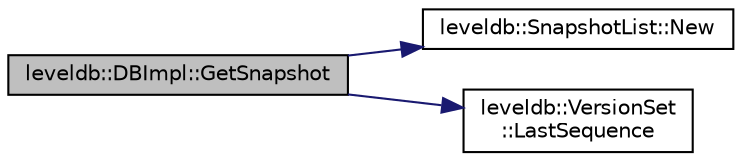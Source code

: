 digraph "leveldb::DBImpl::GetSnapshot"
{
  edge [fontname="Helvetica",fontsize="10",labelfontname="Helvetica",labelfontsize="10"];
  node [fontname="Helvetica",fontsize="10",shape=record];
  rankdir="LR";
  Node1 [label="leveldb::DBImpl::GetSnapshot",height=0.2,width=0.4,color="black", fillcolor="grey75", style="filled" fontcolor="black"];
  Node1 -> Node2 [color="midnightblue",fontsize="10",style="solid",fontname="Helvetica"];
  Node2 [label="leveldb::SnapshotList::New",height=0.2,width=0.4,color="black", fillcolor="white", style="filled",URL="$classleveldb_1_1_snapshot_list.html#adfd5d9c7cb888e711d83a48299141994"];
  Node1 -> Node3 [color="midnightblue",fontsize="10",style="solid",fontname="Helvetica"];
  Node3 [label="leveldb::VersionSet\l::LastSequence",height=0.2,width=0.4,color="black", fillcolor="white", style="filled",URL="$classleveldb_1_1_version_set.html#acbbb32422426416b0d5e58d35b151526"];
}
